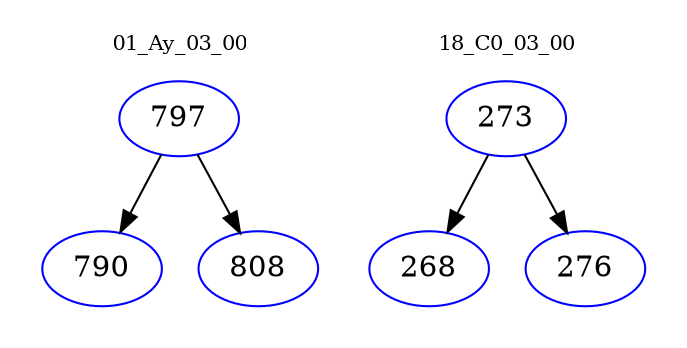 digraph{
subgraph cluster_0 {
color = white
label = "01_Ay_03_00";
fontsize=10;
T0_797 [label="797", color="blue"]
T0_797 -> T0_790 [color="black"]
T0_790 [label="790", color="blue"]
T0_797 -> T0_808 [color="black"]
T0_808 [label="808", color="blue"]
}
subgraph cluster_1 {
color = white
label = "18_C0_03_00";
fontsize=10;
T1_273 [label="273", color="blue"]
T1_273 -> T1_268 [color="black"]
T1_268 [label="268", color="blue"]
T1_273 -> T1_276 [color="black"]
T1_276 [label="276", color="blue"]
}
}
